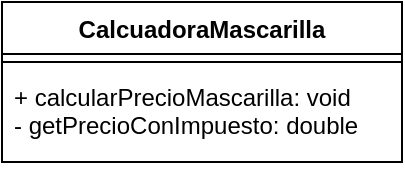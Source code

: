 <mxfile version="13.9.9" type="device"><diagram id="nnSySxpLF3hIOmgHIV8J" name="Page-1"><mxGraphModel dx="782" dy="506" grid="1" gridSize="10" guides="1" tooltips="1" connect="1" arrows="1" fold="1" page="1" pageScale="1" pageWidth="850" pageHeight="1100" math="0" shadow="0"><root><mxCell id="0"/><mxCell id="1" parent="0"/><mxCell id="5Z__kOus6jep1QTYbhv--1" value="CalcuadoraMascarilla" style="swimlane;fontStyle=1;align=center;verticalAlign=top;childLayout=stackLayout;horizontal=1;startSize=26;horizontalStack=0;resizeParent=1;resizeParentMax=0;resizeLast=0;collapsible=1;marginBottom=0;" vertex="1" parent="1"><mxGeometry x="310" y="210" width="200" height="80" as="geometry"/></mxCell><mxCell id="5Z__kOus6jep1QTYbhv--3" value="" style="line;strokeWidth=1;fillColor=none;align=left;verticalAlign=middle;spacingTop=-1;spacingLeft=3;spacingRight=3;rotatable=0;labelPosition=right;points=[];portConstraint=eastwest;" vertex="1" parent="5Z__kOus6jep1QTYbhv--1"><mxGeometry y="26" width="200" height="8" as="geometry"/></mxCell><mxCell id="5Z__kOus6jep1QTYbhv--4" value="+ calcularPrecioMascarilla: void&#10;- getPrecioConImpuesto: double" style="text;strokeColor=none;fillColor=none;align=left;verticalAlign=top;spacingLeft=4;spacingRight=4;overflow=hidden;rotatable=0;points=[[0,0.5],[1,0.5]];portConstraint=eastwest;" vertex="1" parent="5Z__kOus6jep1QTYbhv--1"><mxGeometry y="34" width="200" height="46" as="geometry"/></mxCell></root></mxGraphModel></diagram></mxfile>